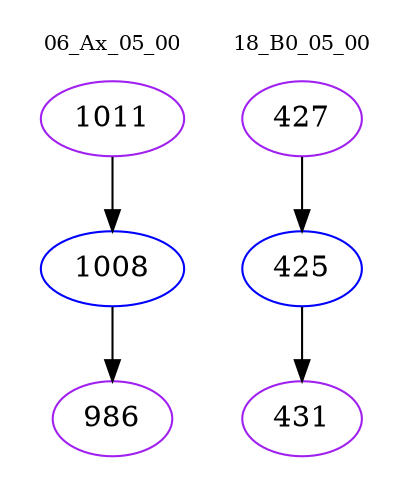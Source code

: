 digraph{
subgraph cluster_0 {
color = white
label = "06_Ax_05_00";
fontsize=10;
T0_1011 [label="1011", color="purple"]
T0_1011 -> T0_1008 [color="black"]
T0_1008 [label="1008", color="blue"]
T0_1008 -> T0_986 [color="black"]
T0_986 [label="986", color="purple"]
}
subgraph cluster_1 {
color = white
label = "18_B0_05_00";
fontsize=10;
T1_427 [label="427", color="purple"]
T1_427 -> T1_425 [color="black"]
T1_425 [label="425", color="blue"]
T1_425 -> T1_431 [color="black"]
T1_431 [label="431", color="purple"]
}
}
